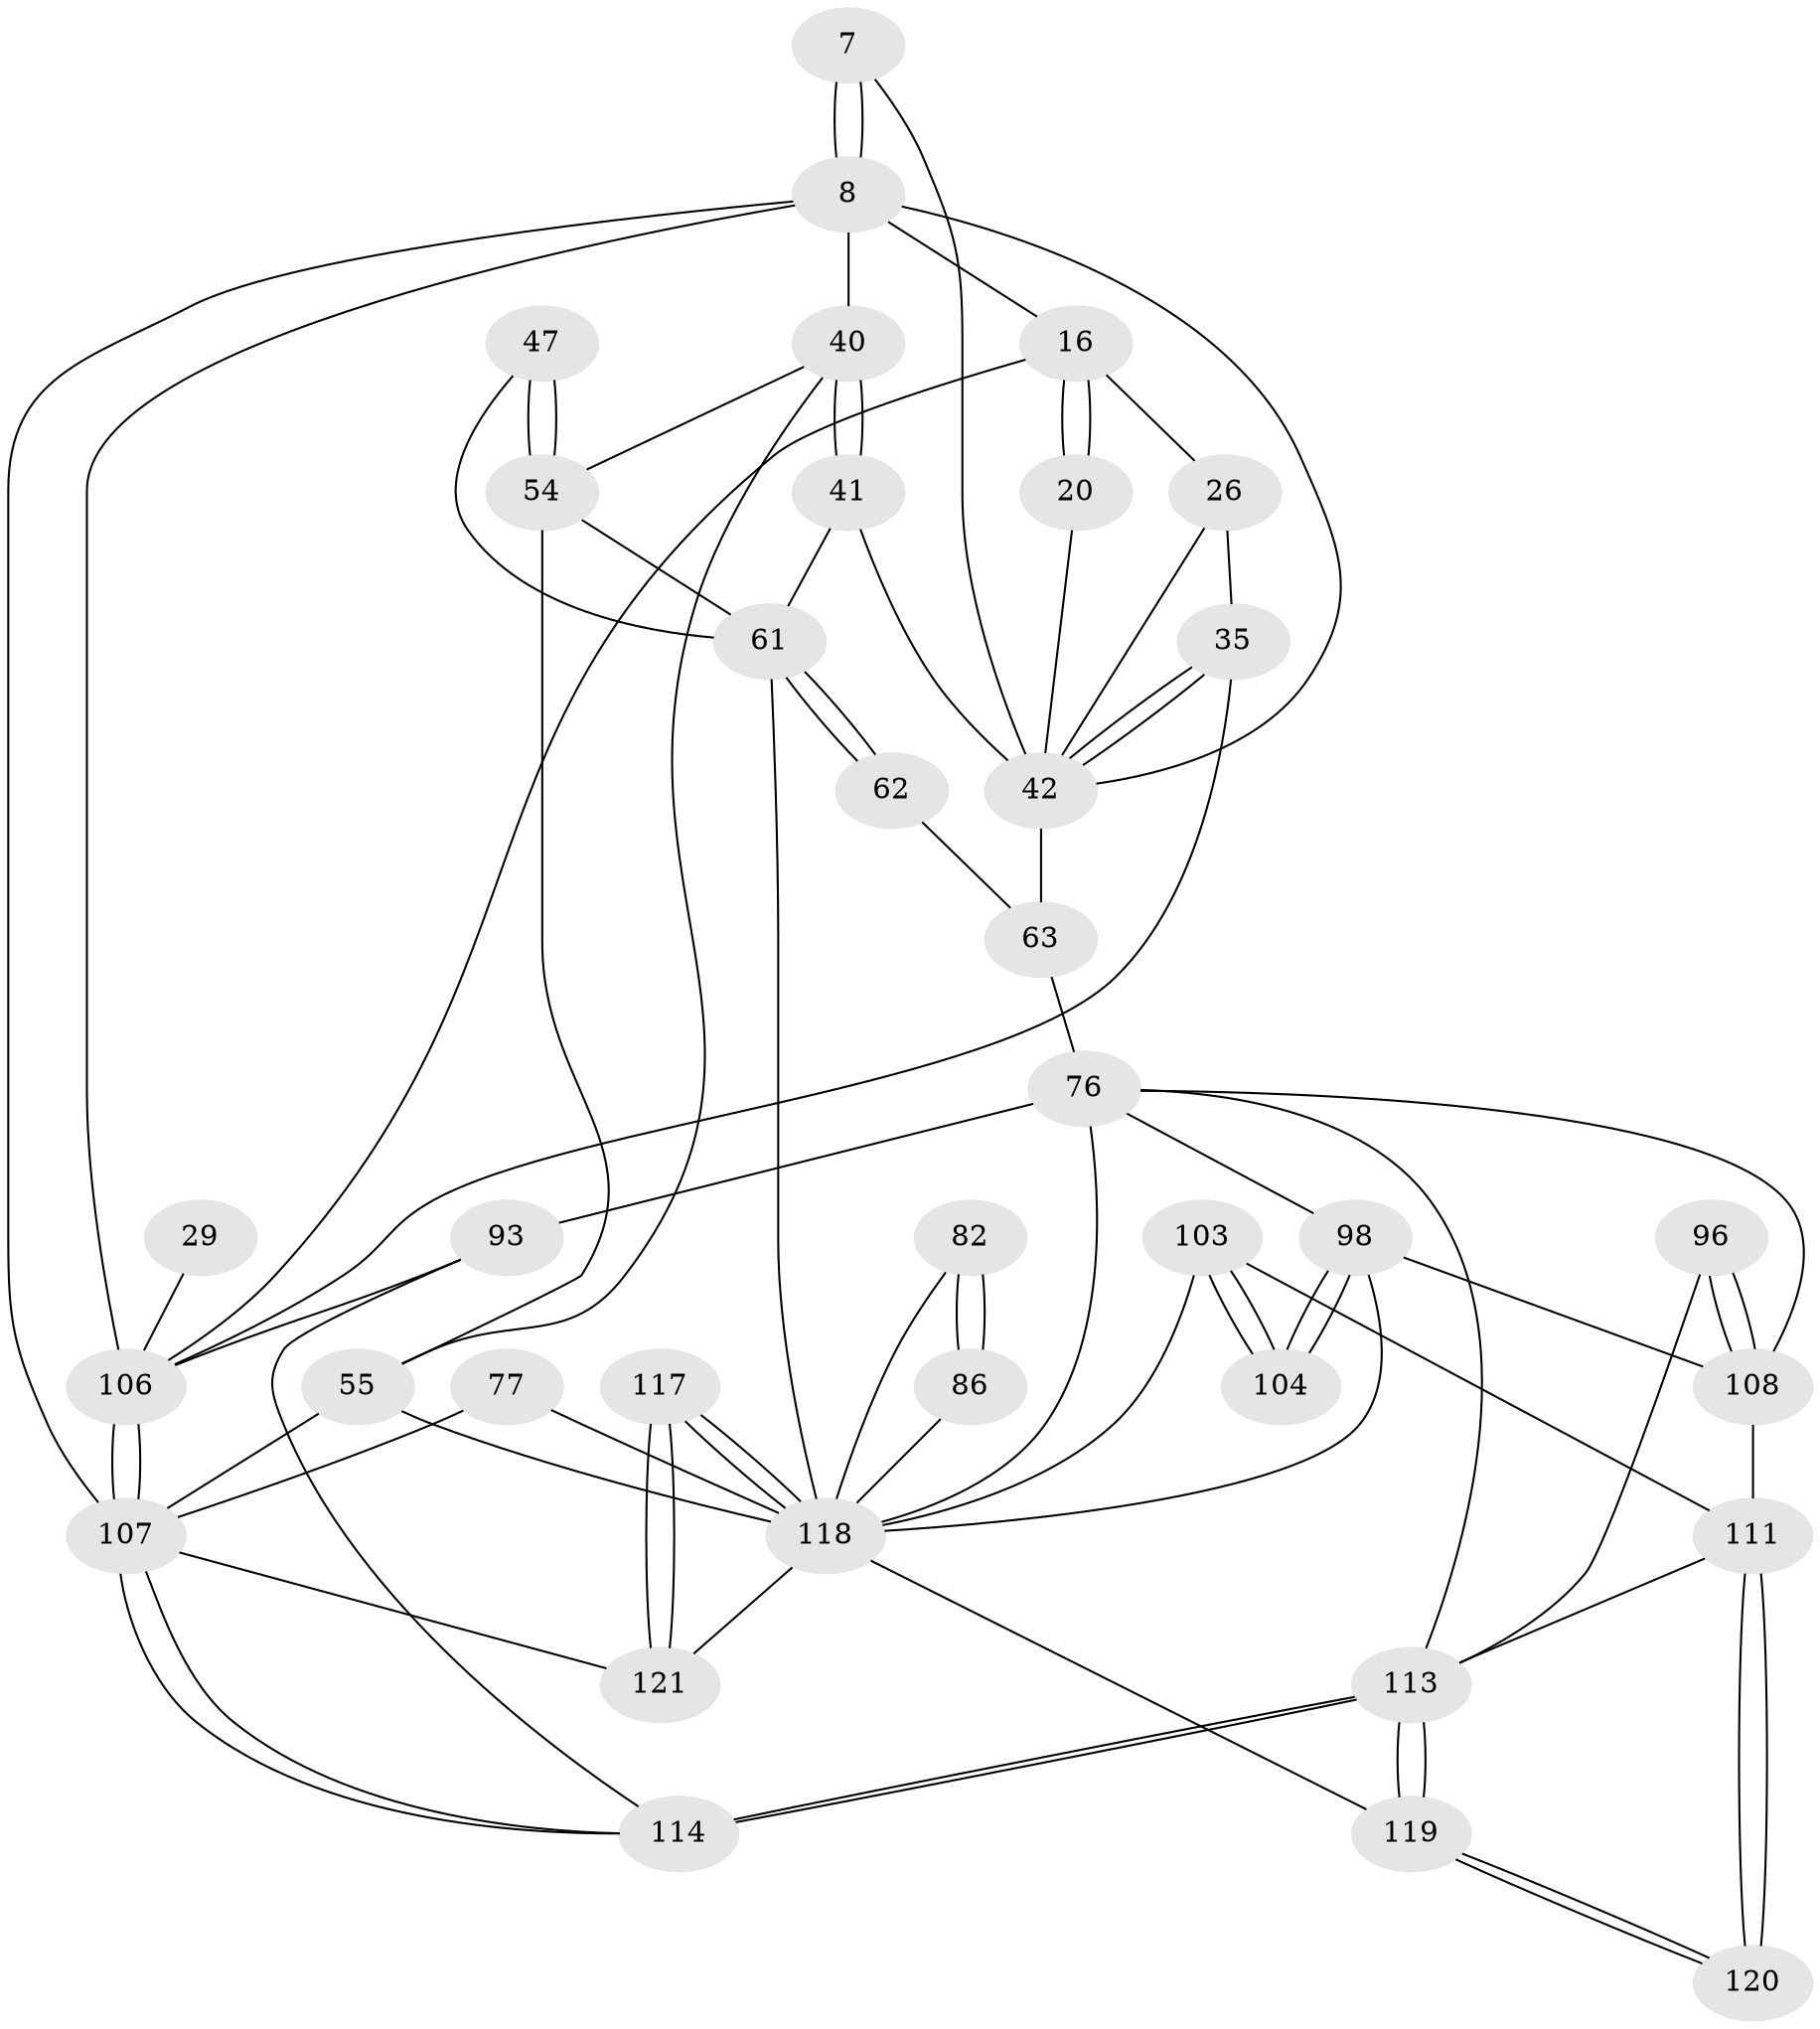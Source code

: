 // original degree distribution, {3: 0.01652892561983471, 4: 0.2644628099173554, 6: 0.2396694214876033, 5: 0.4793388429752066}
// Generated by graph-tools (version 1.1) at 2025/07/03/04/25 22:07:02]
// undirected, 36 vertices, 83 edges
graph export_dot {
graph [start="1"]
  node [color=gray90,style=filled];
  7 [pos="+0.38574271504175217+0.14707222277911255"];
  8 [pos="+0.27882871617749205+0",super="+4+1+6"];
  16 [pos="+0.144723843905301+0.1866904980696514",super="+14+15"];
  20 [pos="+0.24658752461190062+0.18739666624454476",super="+19"];
  26 [pos="+0.19220975487624728+0.26929341350198094",super="+17+18"];
  29 [pos="+0+0.4807278066744364"];
  35 [pos="+0.07327949339534873+0.44549113753640085",super="+31+27"];
  40 [pos="+0.8988030015585113+0.2570457714136629",super="+32+10"];
  41 [pos="+0.7031728603193375+0.33721730939155287",super="+38"];
  42 [pos="+0.3001355675371696+0.43684801916063787",super="+39+21+23"];
  47 [pos="+0.7753592462181769+0.4081002182595365"];
  54 [pos="+0.8066633404061014+0.4637513999038068",super="+44+45"];
  55 [pos="+0.9413162569434113+0.4614273960590994",super="+43"];
  61 [pos="+0.6285680133346091+0.5427517959565994",super="+60"];
  62 [pos="+0.6276686632869477+0.5405041051203822",super="+53"];
  63 [pos="+0.48674876922000593+0.49510112939034595",super="+49+51"];
  76 [pos="+0.3358750542100001+0.6542258110845883",super="+67+75"];
  77 [pos="+1+0.7837301046842803"];
  82 [pos="+0.6704453866026523+0.686125393385924"];
  86 [pos="+0.7367966419082993+0.7187472669303991",super="+72+73"];
  93 [pos="+0.1172375100397009+0.8215449381013236",super="+69"];
  96 [pos="+0.27054870338359494+0.8115222697529927"];
  98 [pos="+0.44155126978272746+0.7661802300231317",super="+85"];
  103 [pos="+0.5332963324243231+0.8301559399116847"];
  104 [pos="+0.5055816772177845+0.7828478151264171"];
  106 [pos="+0+0.7505755605537087",super="+94+37+30"];
  107 [pos="+0+1",super="+79"];
  108 [pos="+0.3498121563453114+0.8304789047642677",super="+99+95"];
  111 [pos="+0.3135463730398352+0.950132354987561",super="+110+109"];
  113 [pos="+0+1",super="+112+105+97"];
  114 [pos="+0+1",super="+92+91"];
  117 [pos="+0.7272368039377175+1",super="+116"];
  118 [pos="+0.6288218894959796+1",super="+102+101+83+84+71+70+100+87"];
  119 [pos="+0.47465764306613656+1"];
  120 [pos="+0.4550383901187544+1"];
  121 [pos="+0.8514847311478929+1",super="+115"];
  7 -- 8 [weight=2];
  7 -- 8;
  7 -- 42;
  8 -- 107 [weight=2];
  8 -- 42;
  8 -- 16;
  8 -- 40 [weight=2];
  8 -- 106;
  16 -- 20 [weight=2];
  16 -- 20;
  16 -- 26 [weight=2];
  16 -- 106;
  20 -- 42 [weight=2];
  26 -- 35 [weight=2];
  26 -- 42;
  29 -- 106 [weight=3];
  35 -- 42;
  35 -- 42;
  35 -- 106 [weight=2];
  40 -- 41 [weight=2];
  40 -- 41;
  40 -- 54;
  40 -- 55;
  41 -- 42;
  41 -- 61;
  42 -- 63 [weight=2];
  47 -- 54 [weight=2];
  47 -- 54;
  47 -- 61;
  54 -- 55;
  54 -- 61;
  55 -- 107 [weight=2];
  55 -- 118;
  61 -- 62 [weight=2];
  61 -- 62;
  61 -- 118 [weight=2];
  62 -- 63 [weight=2];
  63 -- 76 [weight=3];
  76 -- 113;
  76 -- 93;
  76 -- 98 [weight=2];
  76 -- 118;
  76 -- 108;
  77 -- 107 [weight=2];
  77 -- 118;
  82 -- 86 [weight=2];
  82 -- 86;
  82 -- 118;
  86 -- 118 [weight=3];
  93 -- 114 [weight=2];
  93 -- 106 [weight=2];
  96 -- 108 [weight=2];
  96 -- 108;
  96 -- 113;
  98 -- 104 [weight=2];
  98 -- 104;
  98 -- 108;
  98 -- 118;
  103 -- 104;
  103 -- 104;
  103 -- 118;
  103 -- 111;
  106 -- 107;
  106 -- 107;
  107 -- 114;
  107 -- 114;
  107 -- 121;
  108 -- 111;
  111 -- 120 [weight=2];
  111 -- 120;
  111 -- 113;
  113 -- 114 [weight=3];
  113 -- 114;
  113 -- 119;
  113 -- 119;
  117 -- 118 [weight=2];
  117 -- 118;
  117 -- 121 [weight=2];
  117 -- 121;
  118 -- 119;
  118 -- 121;
  119 -- 120;
  119 -- 120;
}
